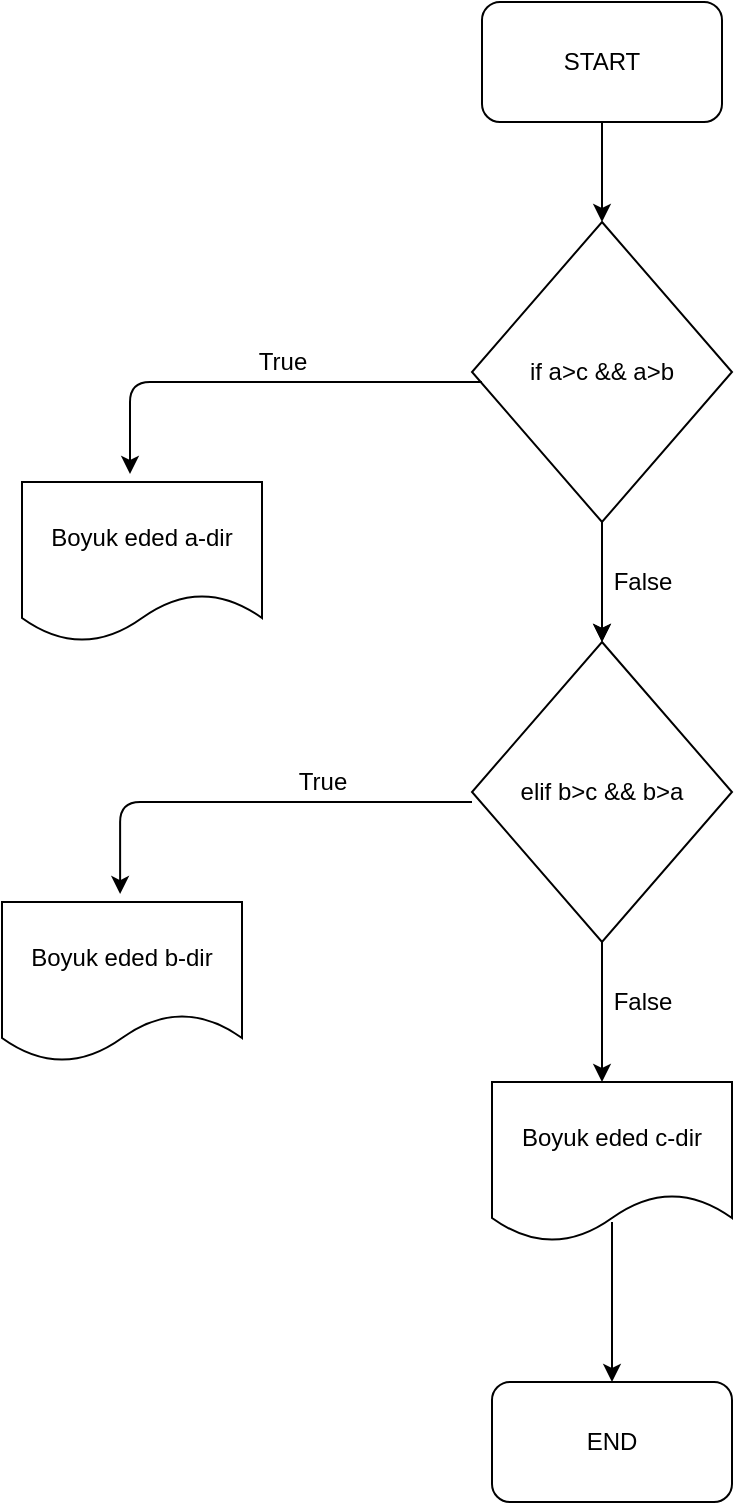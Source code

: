 <mxfile version="13.10.9" type="device"><diagram id="2t2unS_eRHGyl7mwMv_k" name="Page-1"><mxGraphModel dx="862" dy="2798" grid="1" gridSize="10" guides="1" tooltips="1" connect="1" arrows="1" fold="1" page="1" pageScale="1" pageWidth="827" pageHeight="1169" math="0" shadow="0"><root><mxCell id="0"/><mxCell id="1" parent="0"/><mxCell id="wovnM8m1nSNCxmg1lwv_-1" value="START" style="rounded=1;whiteSpace=wrap;html=1;" vertex="1" parent="1"><mxGeometry x="330" y="-1590" width="120" height="60" as="geometry"/></mxCell><mxCell id="wovnM8m1nSNCxmg1lwv_-2" value="" style="endArrow=classic;html=1;exitX=0.5;exitY=1;exitDx=0;exitDy=0;" edge="1" parent="1" source="wovnM8m1nSNCxmg1lwv_-1"><mxGeometry width="50" height="50" relative="1" as="geometry"><mxPoint x="370" y="-1440" as="sourcePoint"/><mxPoint x="390" y="-1480" as="targetPoint"/></mxGeometry></mxCell><mxCell id="wovnM8m1nSNCxmg1lwv_-16" value="" style="edgeStyle=orthogonalEdgeStyle;rounded=0;orthogonalLoop=1;jettySize=auto;html=1;" edge="1" parent="1" source="wovnM8m1nSNCxmg1lwv_-3" target="wovnM8m1nSNCxmg1lwv_-6"><mxGeometry relative="1" as="geometry"/></mxCell><mxCell id="wovnM8m1nSNCxmg1lwv_-3" value="if a&amp;gt;c &amp;amp;&amp;amp; a&amp;gt;b" style="rhombus;whiteSpace=wrap;html=1;" vertex="1" parent="1"><mxGeometry x="325" y="-1480" width="130" height="150" as="geometry"/></mxCell><mxCell id="wovnM8m1nSNCxmg1lwv_-4" value="" style="endArrow=classic;html=1;exitX=0.038;exitY=0.533;exitDx=0;exitDy=0;exitPerimeter=0;entryX=0.45;entryY=-0.05;entryDx=0;entryDy=0;entryPerimeter=0;" edge="1" parent="1" source="wovnM8m1nSNCxmg1lwv_-3" target="wovnM8m1nSNCxmg1lwv_-5"><mxGeometry width="50" height="50" relative="1" as="geometry"><mxPoint x="320" y="-1410" as="sourcePoint"/><mxPoint x="310" y="-1450" as="targetPoint"/><Array as="points"><mxPoint x="154" y="-1400"/></Array></mxGeometry></mxCell><mxCell id="wovnM8m1nSNCxmg1lwv_-5" value="Boyuk eded a-dir" style="shape=document;whiteSpace=wrap;html=1;boundedLbl=1;" vertex="1" parent="1"><mxGeometry x="100" y="-1350" width="120" height="80" as="geometry"/></mxCell><mxCell id="wovnM8m1nSNCxmg1lwv_-6" value="elif b&amp;gt;c &amp;amp;&amp;amp; b&amp;gt;a" style="rhombus;whiteSpace=wrap;html=1;" vertex="1" parent="1"><mxGeometry x="325" y="-1270" width="130" height="150" as="geometry"/></mxCell><mxCell id="wovnM8m1nSNCxmg1lwv_-7" value="" style="endArrow=classic;html=1;exitX=0.5;exitY=1;exitDx=0;exitDy=0;" edge="1" parent="1" source="wovnM8m1nSNCxmg1lwv_-3" target="wovnM8m1nSNCxmg1lwv_-6"><mxGeometry width="50" height="50" relative="1" as="geometry"><mxPoint x="390" y="-1360" as="sourcePoint"/><mxPoint x="440" y="-1410" as="targetPoint"/></mxGeometry></mxCell><mxCell id="wovnM8m1nSNCxmg1lwv_-8" value="" style="endArrow=classic;html=1;exitX=0.038;exitY=0.533;exitDx=0;exitDy=0;exitPerimeter=0;entryX=0.45;entryY=-0.05;entryDx=0;entryDy=0;entryPerimeter=0;" edge="1" parent="1"><mxGeometry width="50" height="50" relative="1" as="geometry"><mxPoint x="325.0" y="-1190" as="sourcePoint"/><mxPoint x="149.06" y="-1143.95" as="targetPoint"/><Array as="points"><mxPoint x="149.06" y="-1189.95"/></Array></mxGeometry></mxCell><mxCell id="wovnM8m1nSNCxmg1lwv_-9" value="Boyuk eded b-dir" style="shape=document;whiteSpace=wrap;html=1;boundedLbl=1;" vertex="1" parent="1"><mxGeometry x="90" y="-1140" width="120" height="80" as="geometry"/></mxCell><mxCell id="wovnM8m1nSNCxmg1lwv_-10" value="" style="endArrow=classic;html=1;exitX=0.5;exitY=1;exitDx=0;exitDy=0;" edge="1" parent="1" source="wovnM8m1nSNCxmg1lwv_-6"><mxGeometry width="50" height="50" relative="1" as="geometry"><mxPoint x="370" y="-1010" as="sourcePoint"/><mxPoint x="390" y="-1050" as="targetPoint"/><Array as="points"><mxPoint x="390" y="-1080"/></Array></mxGeometry></mxCell><mxCell id="wovnM8m1nSNCxmg1lwv_-11" value="Boyuk eded c-dir" style="shape=document;whiteSpace=wrap;html=1;boundedLbl=1;" vertex="1" parent="1"><mxGeometry x="335" y="-1050" width="120" height="80" as="geometry"/></mxCell><mxCell id="wovnM8m1nSNCxmg1lwv_-12" value="True" style="text;html=1;align=center;verticalAlign=middle;resizable=0;points=[];autosize=1;" vertex="1" parent="1"><mxGeometry x="230" y="-1210" width="40" height="20" as="geometry"/></mxCell><mxCell id="wovnM8m1nSNCxmg1lwv_-14" value="False" style="text;html=1;align=center;verticalAlign=middle;resizable=0;points=[];autosize=1;" vertex="1" parent="1"><mxGeometry x="390" y="-1100" width="40" height="20" as="geometry"/></mxCell><mxCell id="wovnM8m1nSNCxmg1lwv_-15" value="True" style="text;html=1;align=center;verticalAlign=middle;resizable=0;points=[];autosize=1;" vertex="1" parent="1"><mxGeometry x="210" y="-1420" width="40" height="20" as="geometry"/></mxCell><mxCell id="wovnM8m1nSNCxmg1lwv_-17" value="False" style="text;html=1;align=center;verticalAlign=middle;resizable=0;points=[];autosize=1;" vertex="1" parent="1"><mxGeometry x="390" y="-1310" width="40" height="20" as="geometry"/></mxCell><mxCell id="wovnM8m1nSNCxmg1lwv_-18" value="" style="endArrow=classic;html=1;" edge="1" parent="1"><mxGeometry width="50" height="50" relative="1" as="geometry"><mxPoint x="395" y="-980" as="sourcePoint"/><mxPoint x="395" y="-900" as="targetPoint"/></mxGeometry></mxCell><mxCell id="wovnM8m1nSNCxmg1lwv_-19" value="END" style="rounded=1;whiteSpace=wrap;html=1;" vertex="1" parent="1"><mxGeometry x="335" y="-900" width="120" height="60" as="geometry"/></mxCell></root></mxGraphModel></diagram></mxfile>